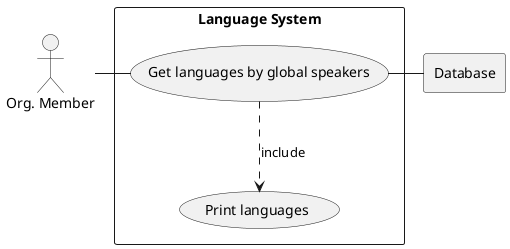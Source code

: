 @startuml

actor mem as "Org. Member"

rectangle Database

rectangle "Language System" {
    usecase UC1 as "Get languages by global speakers"

    usecase UCa as "Print languages"

    mem - UC1
    UC1 ..> UCa : include
    UC1 - Database
}

@enduml
